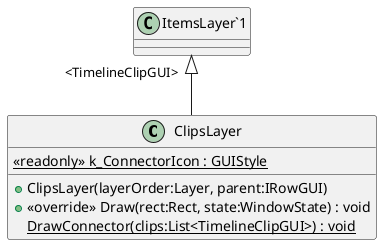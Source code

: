 @startuml
class ClipsLayer {
    {static} <<readonly>> k_ConnectorIcon : GUIStyle
    + ClipsLayer(layerOrder:Layer, parent:IRowGUI)
    + <<override>> Draw(rect:Rect, state:WindowState) : void
    {static} DrawConnector(clips:List<TimelineClipGUI>) : void
}
"ItemsLayer`1" "<TimelineClipGUI>" <|-- ClipsLayer
@enduml
